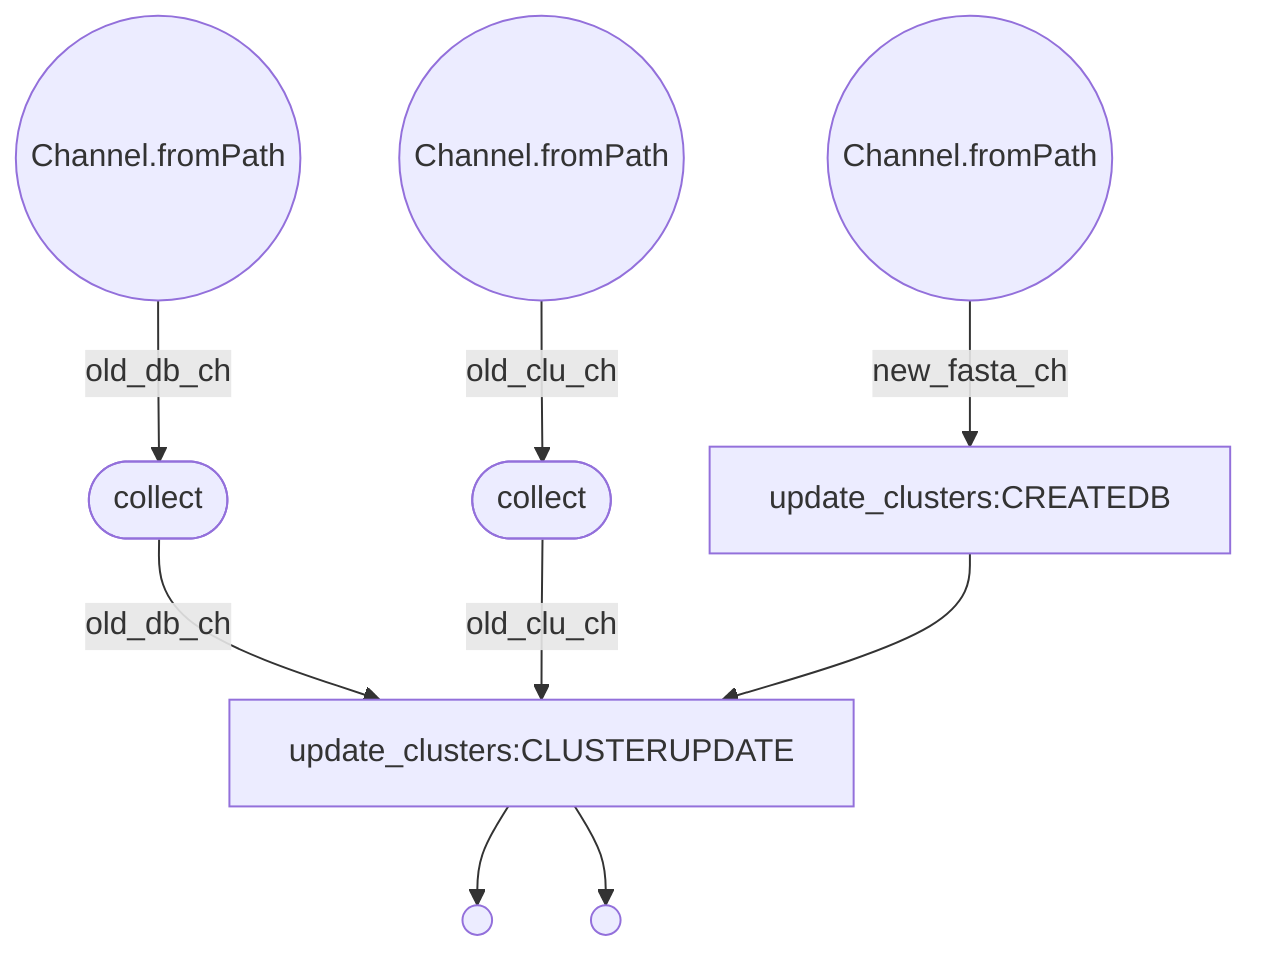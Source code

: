 flowchart TD
    p0((Channel.fromPath))
    p1((Channel.fromPath))
    p2((Channel.fromPath))
    p3([collect])
    p4([collect])
    p5[update_clusters:CREATEDB]
    p6[update_clusters:CLUSTERUPDATE]
    p7(( ))
    p8(( ))
    p0 -->|new_fasta_ch| p5
    p1 -->|old_db_ch| p3
    p2 -->|old_clu_ch| p4
    p3 -->|old_db_ch| p6
    p4 -->|old_clu_ch| p6
    p5 --> p6
    p6 --> p8
    p6 --> p7